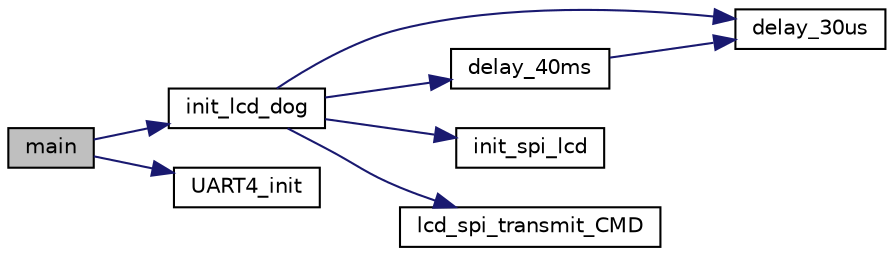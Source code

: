 digraph "main"
{
 // LATEX_PDF_SIZE
  edge [fontname="Helvetica",fontsize="10",labelfontname="Helvetica",labelfontsize="10"];
  node [fontname="Helvetica",fontsize="10",shape=record];
  rankdir="LR";
  Node1 [label="main",height=0.2,width=0.4,color="black", fillcolor="grey75", style="filled", fontcolor="black",tooltip=" "];
  Node1 -> Node2 [color="midnightblue",fontsize="10",style="solid"];
  Node2 [label="init_lcd_dog",height=0.2,width=0.4,color="black", fillcolor="white", style="filled",URL="$lcd_8c.html#a4c0ca25c2b5e3649f7f1ba5e2af92746",tooltip=" "];
  Node2 -> Node3 [color="midnightblue",fontsize="10",style="solid"];
  Node3 [label="delay_30us",height=0.2,width=0.4,color="black", fillcolor="white", style="filled",URL="$lcd_8c.html#a945fcfddb2cd3089d44b3f0201f97519",tooltip=" "];
  Node2 -> Node4 [color="midnightblue",fontsize="10",style="solid"];
  Node4 [label="delay_40ms",height=0.2,width=0.4,color="black", fillcolor="white", style="filled",URL="$lcd_8c.html#a54dfe53179770995a964dd56ab7d1ad3",tooltip=" "];
  Node4 -> Node3 [color="midnightblue",fontsize="10",style="solid"];
  Node2 -> Node5 [color="midnightblue",fontsize="10",style="solid"];
  Node5 [label="init_spi_lcd",height=0.2,width=0.4,color="black", fillcolor="white", style="filled",URL="$lcd_8c.html#a0f268347583db61f04a11de5afafb08b",tooltip=" "];
  Node2 -> Node6 [color="midnightblue",fontsize="10",style="solid"];
  Node6 [label="lcd_spi_transmit_CMD",height=0.2,width=0.4,color="black", fillcolor="white", style="filled",URL="$lcd_8c.html#a5a553c70392ad5ff03d55ea16c3d2c43",tooltip=" "];
  Node1 -> Node7 [color="midnightblue",fontsize="10",style="solid"];
  Node7 [label="UART4_init",height=0.2,width=0.4,color="black", fillcolor="white", style="filled",URL="$rs232_8c.html#a0b207695e4757928cb8a88c33c730b83",tooltip=" "];
}
